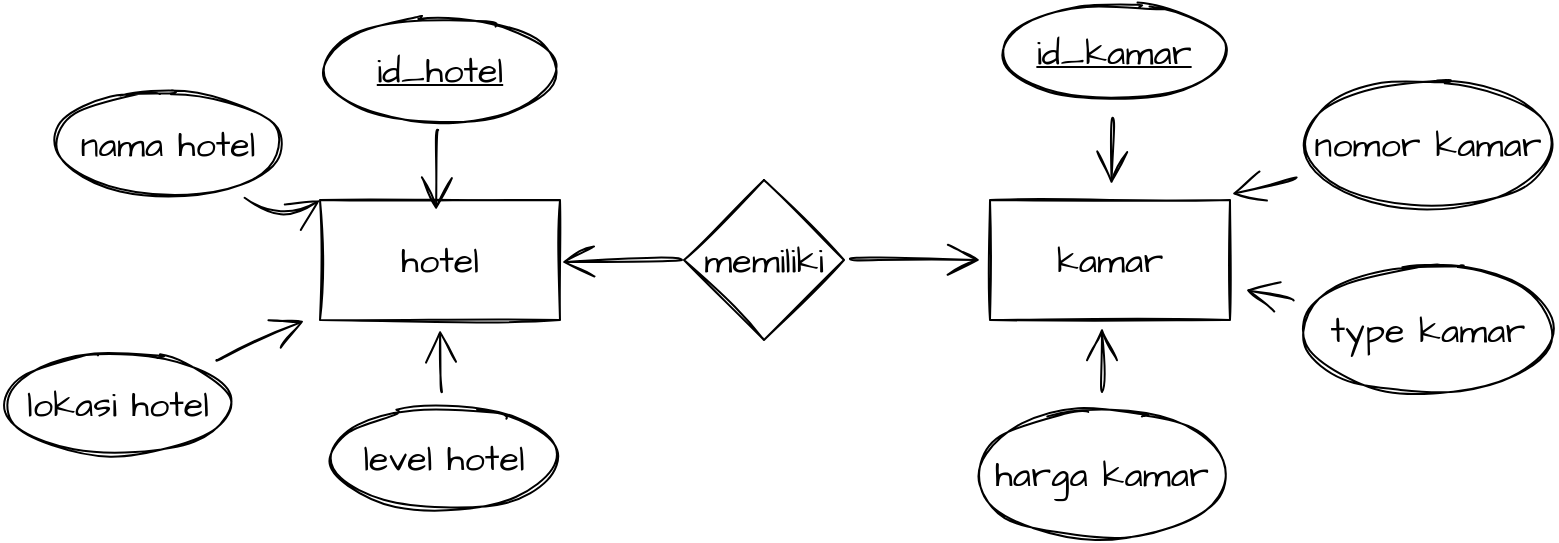<mxfile version="15.3.7" type="github" pages="3"><diagram id="wwS4zXn227hHYmJke3tJ" name="Page-1"><mxGraphModel dx="1419" dy="555" grid="0" gridSize="10" guides="1" tooltips="1" connect="1" arrows="1" fold="1" page="0" pageScale="1" pageWidth="827" pageHeight="1169" math="0" shadow="0"><root><mxCell id="0"/><mxCell id="1" parent="0"/><mxCell id="3mx8HY4E-J7MIPLVsOfa-1" value="hotel" style="whiteSpace=wrap;html=1;sketch=1;hachureGap=4;pointerEvents=0;fontFamily=Architects Daughter;fontSource=https%3A%2F%2Ffonts.googleapis.com%2Fcss%3Ffamily%3DArchitects%2BDaughter;fontSize=18;" parent="1" vertex="1"><mxGeometry x="2" y="117" width="120" height="60" as="geometry"/></mxCell><mxCell id="3mx8HY4E-J7MIPLVsOfa-2" value="memiliki" style="rhombus;whiteSpace=wrap;html=1;sketch=1;hachureGap=4;pointerEvents=0;fontFamily=Architects Daughter;fontSource=https%3A%2F%2Ffonts.googleapis.com%2Fcss%3Ffamily%3DArchitects%2BDaughter;fontSize=18;" parent="1" vertex="1"><mxGeometry x="184" y="107" width="80" height="80" as="geometry"/></mxCell><mxCell id="3mx8HY4E-J7MIPLVsOfa-3" value="kamar" style="whiteSpace=wrap;html=1;sketch=1;hachureGap=4;pointerEvents=0;fontFamily=Architects Daughter;fontSource=https%3A%2F%2Ffonts.googleapis.com%2Fcss%3Ffamily%3DArchitects%2BDaughter;fontSize=18;" parent="1" vertex="1"><mxGeometry x="337" y="117" width="120" height="60" as="geometry"/></mxCell><mxCell id="3mx8HY4E-J7MIPLVsOfa-18" value="" style="edgeStyle=none;curved=1;rounded=0;sketch=1;hachureGap=4;orthogonalLoop=1;jettySize=auto;html=1;fontFamily=Architects Daughter;fontSource=https%3A%2F%2Ffonts.googleapis.com%2Fcss%3Ffamily%3DArchitects%2BDaughter;fontSize=18;endArrow=open;startSize=14;endSize=14;sourcePerimeterSpacing=8;targetPerimeterSpacing=8;" parent="1" edge="1"><mxGeometry relative="1" as="geometry"><mxPoint x="61.096" y="81.997" as="sourcePoint"/><mxPoint x="60" y="122" as="targetPoint"/></mxGeometry></mxCell><mxCell id="3mx8HY4E-J7MIPLVsOfa-4" value="&lt;u&gt;id_hotel&lt;/u&gt;" style="ellipse;whiteSpace=wrap;html=1;sketch=1;hachureGap=4;pointerEvents=0;fontFamily=Architects Daughter;fontSource=https%3A%2F%2Ffonts.googleapis.com%2Fcss%3Ffamily%3DArchitects%2BDaughter;fontSize=18;" parent="1" vertex="1"><mxGeometry x="4" y="27" width="116" height="50" as="geometry"/></mxCell><mxCell id="3mx8HY4E-J7MIPLVsOfa-6" value="" style="edgeStyle=none;orthogonalLoop=1;jettySize=auto;html=1;fontFamily=Architects Daughter;fontSource=https%3A%2F%2Ffonts.googleapis.com%2Fcss%3Ffamily%3DArchitects%2BDaughter;fontSize=18;endArrow=open;startSize=14;endSize=14;sourcePerimeterSpacing=8;targetPerimeterSpacing=8;rounded=0;sketch=1;hachureGap=4;curved=1;" parent="1" edge="1"><mxGeometry width="120" relative="1" as="geometry"><mxPoint x="267" y="146.5" as="sourcePoint"/><mxPoint x="332" y="147" as="targetPoint"/><Array as="points"/></mxGeometry></mxCell><mxCell id="3mx8HY4E-J7MIPLVsOfa-7" value="" style="edgeStyle=none;orthogonalLoop=1;jettySize=auto;html=1;fontFamily=Architects Daughter;fontSource=https%3A%2F%2Ffonts.googleapis.com%2Fcss%3Ffamily%3DArchitects%2BDaughter;fontSize=18;endArrow=open;startSize=14;endSize=14;sourcePerimeterSpacing=8;targetPerimeterSpacing=8;rounded=0;sketch=1;hachureGap=4;curved=1;" parent="1" edge="1"><mxGeometry width="120" relative="1" as="geometry"><mxPoint x="183" y="147" as="sourcePoint"/><mxPoint x="123" y="148" as="targetPoint"/><Array as="points"/></mxGeometry></mxCell><mxCell id="3mx8HY4E-J7MIPLVsOfa-15" value="" style="edgeStyle=none;curved=1;rounded=0;sketch=1;hachureGap=4;orthogonalLoop=1;jettySize=auto;html=1;fontFamily=Architects Daughter;fontSource=https%3A%2F%2Ffonts.googleapis.com%2Fcss%3Ffamily%3DArchitects%2BDaughter;fontSize=18;endArrow=open;startSize=14;endSize=14;sourcePerimeterSpacing=8;targetPerimeterSpacing=8;entryX=0;entryY=0;entryDx=0;entryDy=0;" parent="1" source="3mx8HY4E-J7MIPLVsOfa-10" target="3mx8HY4E-J7MIPLVsOfa-1" edge="1"><mxGeometry relative="1" as="geometry"><mxPoint x="62" y="178" as="targetPoint"/><Array as="points"><mxPoint x="-17" y="129"/></Array></mxGeometry></mxCell><mxCell id="3mx8HY4E-J7MIPLVsOfa-10" value="nama hotel" style="ellipse;whiteSpace=wrap;html=1;sketch=1;hachureGap=4;pointerEvents=0;fontFamily=Architects Daughter;fontSource=https%3A%2F%2Ffonts.googleapis.com%2Fcss%3Ffamily%3DArchitects%2BDaughter;fontSize=18;" parent="1" vertex="1"><mxGeometry x="-132" y="64" width="116" height="50" as="geometry"/></mxCell><mxCell id="3mx8HY4E-J7MIPLVsOfa-25" value="" style="edgeStyle=none;curved=1;rounded=0;sketch=1;hachureGap=4;orthogonalLoop=1;jettySize=auto;html=1;fontFamily=Architects Daughter;fontSource=https%3A%2F%2Ffonts.googleapis.com%2Fcss%3Ffamily%3DArchitects%2BDaughter;fontSize=18;endArrow=open;startSize=14;endSize=14;sourcePerimeterSpacing=8;targetPerimeterSpacing=8;" parent="1" source="3mx8HY4E-J7MIPLVsOfa-11" target="3mx8HY4E-J7MIPLVsOfa-3" edge="1"><mxGeometry relative="1" as="geometry"/></mxCell><mxCell id="3mx8HY4E-J7MIPLVsOfa-11" value="&lt;u&gt;id_kamar&lt;/u&gt;" style="ellipse;whiteSpace=wrap;html=1;sketch=1;hachureGap=4;pointerEvents=0;fontFamily=Architects Daughter;fontSource=https%3A%2F%2Ffonts.googleapis.com%2Fcss%3Ffamily%3DArchitects%2BDaughter;fontSize=18;" parent="1" vertex="1"><mxGeometry x="341" y="18" width="116" height="50" as="geometry"/></mxCell><mxCell id="3mx8HY4E-J7MIPLVsOfa-24" value="" style="edgeStyle=none;curved=1;rounded=0;sketch=1;hachureGap=4;orthogonalLoop=1;jettySize=auto;html=1;fontFamily=Architects Daughter;fontSource=https%3A%2F%2Ffonts.googleapis.com%2Fcss%3Ffamily%3DArchitects%2BDaughter;fontSize=18;endArrow=open;startSize=14;endSize=14;sourcePerimeterSpacing=8;targetPerimeterSpacing=8;" parent="1" source="3mx8HY4E-J7MIPLVsOfa-12" edge="1"><mxGeometry relative="1" as="geometry"><mxPoint x="458" y="114" as="targetPoint"/></mxGeometry></mxCell><mxCell id="3mx8HY4E-J7MIPLVsOfa-12" value="nomor kamar" style="ellipse;whiteSpace=wrap;html=1;sketch=1;hachureGap=4;pointerEvents=0;fontFamily=Architects Daughter;fontSource=https%3A%2F%2Ffonts.googleapis.com%2Fcss%3Ffamily%3DArchitects%2BDaughter;fontSize=18;" parent="1" vertex="1"><mxGeometry x="492" y="56" width="128" height="66" as="geometry"/></mxCell><mxCell id="3mx8HY4E-J7MIPLVsOfa-26" value="" style="edgeStyle=none;curved=1;rounded=0;sketch=1;hachureGap=4;orthogonalLoop=1;jettySize=auto;html=1;fontFamily=Architects Daughter;fontSource=https%3A%2F%2Ffonts.googleapis.com%2Fcss%3Ffamily%3DArchitects%2BDaughter;fontSize=18;endArrow=open;startSize=14;endSize=14;sourcePerimeterSpacing=8;targetPerimeterSpacing=8;" parent="1" source="3mx8HY4E-J7MIPLVsOfa-13" target="3mx8HY4E-J7MIPLVsOfa-3" edge="1"><mxGeometry relative="1" as="geometry"/></mxCell><mxCell id="3mx8HY4E-J7MIPLVsOfa-13" value="type kamar" style="ellipse;whiteSpace=wrap;html=1;sketch=1;hachureGap=4;pointerEvents=0;fontFamily=Architects Daughter;fontSource=https%3A%2F%2Ffonts.googleapis.com%2Fcss%3Ffamily%3DArchitects%2BDaughter;fontSize=18;" parent="1" vertex="1"><mxGeometry x="492" y="149" width="128" height="66" as="geometry"/></mxCell><mxCell id="3mx8HY4E-J7MIPLVsOfa-31" value="" style="edgeStyle=none;curved=1;rounded=0;sketch=1;hachureGap=4;orthogonalLoop=1;jettySize=auto;html=1;fontFamily=Architects Daughter;fontSource=https%3A%2F%2Ffonts.googleapis.com%2Fcss%3Ffamily%3DArchitects%2BDaughter;fontSize=18;endArrow=open;startSize=14;endSize=14;sourcePerimeterSpacing=8;targetPerimeterSpacing=8;" parent="1" source="3mx8HY4E-J7MIPLVsOfa-14" edge="1"><mxGeometry relative="1" as="geometry"><mxPoint x="393" y="181" as="targetPoint"/></mxGeometry></mxCell><mxCell id="3mx8HY4E-J7MIPLVsOfa-14" value="harga kamar" style="ellipse;whiteSpace=wrap;html=1;sketch=1;hachureGap=4;pointerEvents=0;fontFamily=Architects Daughter;fontSource=https%3A%2F%2Ffonts.googleapis.com%2Fcss%3Ffamily%3DArchitects%2BDaughter;fontSize=18;" parent="1" vertex="1"><mxGeometry x="329" y="221" width="128" height="66" as="geometry"/></mxCell><mxCell id="3mx8HY4E-J7MIPLVsOfa-23" value="" style="edgeStyle=none;curved=1;rounded=0;sketch=1;hachureGap=4;orthogonalLoop=1;jettySize=auto;html=1;fontFamily=Architects Daughter;fontSource=https%3A%2F%2Ffonts.googleapis.com%2Fcss%3Ffamily%3DArchitects%2BDaughter;fontSize=18;endArrow=open;startSize=14;endSize=14;sourcePerimeterSpacing=8;targetPerimeterSpacing=8;" parent="1" source="3mx8HY4E-J7MIPLVsOfa-20" target="3mx8HY4E-J7MIPLVsOfa-1" edge="1"><mxGeometry relative="1" as="geometry"/></mxCell><mxCell id="3mx8HY4E-J7MIPLVsOfa-20" value="lokasi hotel" style="ellipse;whiteSpace=wrap;html=1;sketch=1;hachureGap=4;pointerEvents=0;fontFamily=Architects Daughter;fontSource=https%3A%2F%2Ffonts.googleapis.com%2Fcss%3Ffamily%3DArchitects%2BDaughter;fontSize=18;" parent="1" vertex="1"><mxGeometry x="-157" y="194" width="116" height="50" as="geometry"/></mxCell><mxCell id="3mx8HY4E-J7MIPLVsOfa-22" value="" style="edgeStyle=none;curved=1;rounded=0;sketch=1;hachureGap=4;orthogonalLoop=1;jettySize=auto;html=1;fontFamily=Architects Daughter;fontSource=https%3A%2F%2Ffonts.googleapis.com%2Fcss%3Ffamily%3DArchitects%2BDaughter;fontSize=18;endArrow=open;startSize=14;endSize=14;sourcePerimeterSpacing=8;targetPerimeterSpacing=8;" parent="1" source="3mx8HY4E-J7MIPLVsOfa-21" edge="1"><mxGeometry relative="1" as="geometry"><mxPoint x="62" y="182" as="targetPoint"/></mxGeometry></mxCell><mxCell id="3mx8HY4E-J7MIPLVsOfa-21" value="level hotel" style="ellipse;whiteSpace=wrap;html=1;sketch=1;hachureGap=4;pointerEvents=0;fontFamily=Architects Daughter;fontSource=https%3A%2F%2Ffonts.googleapis.com%2Fcss%3Ffamily%3DArchitects%2BDaughter;fontSize=18;" parent="1" vertex="1"><mxGeometry x="6" y="221" width="116" height="50" as="geometry"/></mxCell></root></mxGraphModel></diagram><diagram id="dQHkbvwBZist1G490P3x" name="Page-2"><mxGraphModel dx="1884" dy="1094" grid="0" gridSize="10" guides="1" tooltips="1" connect="1" arrows="1" fold="1" page="0" pageScale="1" pageWidth="827" pageHeight="1169" math="0" shadow="0"><root><mxCell id="E-Bd3a2lnHrrqcgmGGm0-0"/><mxCell id="E-Bd3a2lnHrrqcgmGGm0-1" parent="E-Bd3a2lnHrrqcgmGGm0-0"/><mxCell id="4zMvCz_nXsd2l7ISL_Ro-3" value="" style="edgeStyle=none;curved=1;rounded=0;sketch=1;hachureGap=4;orthogonalLoop=1;jettySize=auto;html=1;fontFamily=Architects Daughter;fontSource=https%3A%2F%2Ffonts.googleapis.com%2Fcss%3Ffamily%3DArchitects%2BDaughter;fontSize=18;endArrow=open;startSize=14;endSize=14;sourcePerimeterSpacing=8;targetPerimeterSpacing=8;" edge="1" parent="E-Bd3a2lnHrrqcgmGGm0-1" source="4zMvCz_nXsd2l7ISL_Ro-0" target="4zMvCz_nXsd2l7ISL_Ro-2"><mxGeometry relative="1" as="geometry"/></mxCell><mxCell id="4zMvCz_nXsd2l7ISL_Ro-5" value="" style="edgeStyle=none;curved=1;rounded=0;sketch=1;hachureGap=4;orthogonalLoop=1;jettySize=auto;html=1;fontFamily=Architects Daughter;fontSource=https%3A%2F%2Ffonts.googleapis.com%2Fcss%3Ffamily%3DArchitects%2BDaughter;fontSize=18;endArrow=open;startSize=14;endSize=14;sourcePerimeterSpacing=8;targetPerimeterSpacing=8;" edge="1" parent="E-Bd3a2lnHrrqcgmGGm0-1" source="4zMvCz_nXsd2l7ISL_Ro-0" target="4zMvCz_nXsd2l7ISL_Ro-4"><mxGeometry relative="1" as="geometry"/></mxCell><mxCell id="4zMvCz_nXsd2l7ISL_Ro-7" value="" style="edgeStyle=none;curved=1;rounded=0;sketch=1;hachureGap=4;orthogonalLoop=1;jettySize=auto;html=1;fontFamily=Architects Daughter;fontSource=https%3A%2F%2Ffonts.googleapis.com%2Fcss%3Ffamily%3DArchitects%2BDaughter;fontSize=18;endArrow=open;startSize=14;endSize=14;sourcePerimeterSpacing=8;targetPerimeterSpacing=8;" edge="1" parent="E-Bd3a2lnHrrqcgmGGm0-1" source="4zMvCz_nXsd2l7ISL_Ro-0" target="4zMvCz_nXsd2l7ISL_Ro-6"><mxGeometry relative="1" as="geometry"/></mxCell><mxCell id="4zMvCz_nXsd2l7ISL_Ro-0" value="wali kelas" style="rounded=0;whiteSpace=wrap;html=1;sketch=1;hachureGap=4;pointerEvents=0;fontFamily=Architects Daughter;fontSource=https%3A%2F%2Ffonts.googleapis.com%2Fcss%3Ffamily%3DArchitects%2BDaughter;fontSize=18;" vertex="1" parent="E-Bd3a2lnHrrqcgmGGm0-1"><mxGeometry x="21" y="215" width="160" height="80" as="geometry"/></mxCell><mxCell id="4zMvCz_nXsd2l7ISL_Ro-2" value="&lt;u&gt;id. wali kelas&lt;/u&gt;" style="ellipse;whiteSpace=wrap;html=1;sketch=1;hachureGap=4;pointerEvents=0;fontFamily=Architects Daughter;fontSource=https%3A%2F%2Ffonts.googleapis.com%2Fcss%3Ffamily%3DArchitects%2BDaughter;fontSize=18;" vertex="1" parent="E-Bd3a2lnHrrqcgmGGm0-1"><mxGeometry x="41" y="-5" width="120" height="60" as="geometry"/></mxCell><mxCell id="4zMvCz_nXsd2l7ISL_Ro-4" value="nama guru" style="ellipse;whiteSpace=wrap;html=1;sketch=1;hachureGap=4;pointerEvents=0;fontFamily=Architects Daughter;fontSource=https%3A%2F%2Ffonts.googleapis.com%2Fcss%3Ffamily%3DArchitects%2BDaughter;fontSize=18;" vertex="1" parent="E-Bd3a2lnHrrqcgmGGm0-1"><mxGeometry x="-219" y="225" width="120" height="60" as="geometry"/></mxCell><mxCell id="4zMvCz_nXsd2l7ISL_Ro-9" value="" style="edgeStyle=none;curved=1;rounded=0;sketch=1;hachureGap=4;orthogonalLoop=1;jettySize=auto;html=1;fontFamily=Architects Daughter;fontSource=https%3A%2F%2Ffonts.googleapis.com%2Fcss%3Ffamily%3DArchitects%2BDaughter;fontSize=18;endArrow=open;startSize=14;endSize=14;sourcePerimeterSpacing=8;targetPerimeterSpacing=8;entryX=0;entryY=1;entryDx=0;entryDy=0;exitX=0.967;exitY=0.226;exitDx=0;exitDy=0;exitPerimeter=0;" edge="1" parent="E-Bd3a2lnHrrqcgmGGm0-1" source="4zMvCz_nXsd2l7ISL_Ro-8" target="4zMvCz_nXsd2l7ISL_Ro-0"><mxGeometry relative="1" as="geometry"/></mxCell><mxCell id="4zMvCz_nXsd2l7ISL_Ro-6" value="NIP guru" style="ellipse;whiteSpace=wrap;html=1;sketch=1;hachureGap=4;pointerEvents=0;fontFamily=Architects Daughter;fontSource=https%3A%2F%2Ffonts.googleapis.com%2Fcss%3Ffamily%3DArchitects%2BDaughter;fontSize=18;" vertex="1" parent="E-Bd3a2lnHrrqcgmGGm0-1"><mxGeometry x="41" y="415" width="120" height="60" as="geometry"/></mxCell><mxCell id="4zMvCz_nXsd2l7ISL_Ro-8" value="kode kelas" style="ellipse;whiteSpace=wrap;html=1;sketch=1;hachureGap=4;pointerEvents=0;fontFamily=Architects Daughter;fontSource=https%3A%2F%2Ffonts.googleapis.com%2Fcss%3Ffamily%3DArchitects%2BDaughter;fontSize=18;" vertex="1" parent="E-Bd3a2lnHrrqcgmGGm0-1"><mxGeometry x="-149" y="401" width="120" height="60" as="geometry"/></mxCell><mxCell id="4zMvCz_nXsd2l7ISL_Ro-13" value="" style="edgeStyle=none;curved=1;rounded=0;sketch=1;hachureGap=4;orthogonalLoop=1;jettySize=auto;html=1;fontFamily=Architects Daughter;fontSource=https%3A%2F%2Ffonts.googleapis.com%2Fcss%3Ffamily%3DArchitects%2BDaughter;fontSize=18;endArrow=open;startSize=14;endSize=14;sourcePerimeterSpacing=8;targetPerimeterSpacing=8;" edge="1" parent="E-Bd3a2lnHrrqcgmGGm0-1" source="4zMvCz_nXsd2l7ISL_Ro-10" target="4zMvCz_nXsd2l7ISL_Ro-12"><mxGeometry relative="1" as="geometry"/></mxCell><mxCell id="4zMvCz_nXsd2l7ISL_Ro-22" value="" style="edgeStyle=none;curved=1;rounded=0;sketch=1;hachureGap=4;orthogonalLoop=1;jettySize=auto;html=1;fontFamily=Architects Daughter;fontSource=https%3A%2F%2Ffonts.googleapis.com%2Fcss%3Ffamily%3DArchitects%2BDaughter;fontSize=18;endArrow=open;startSize=14;endSize=14;sourcePerimeterSpacing=8;targetPerimeterSpacing=8;" edge="1" parent="E-Bd3a2lnHrrqcgmGGm0-1" source="4zMvCz_nXsd2l7ISL_Ro-10" target="4zMvCz_nXsd2l7ISL_Ro-0"><mxGeometry relative="1" as="geometry"/></mxCell><mxCell id="4zMvCz_nXsd2l7ISL_Ro-10" value="membimbing" style="rhombus;whiteSpace=wrap;html=1;sketch=1;hachureGap=4;pointerEvents=0;fontFamily=Architects Daughter;fontSource=https%3A%2F%2Ffonts.googleapis.com%2Fcss%3Ffamily%3DArchitects%2BDaughter;fontSize=18;" vertex="1" parent="E-Bd3a2lnHrrqcgmGGm0-1"><mxGeometry x="258" y="204" width="127" height="99" as="geometry"/></mxCell><mxCell id="4zMvCz_nXsd2l7ISL_Ro-15" value="" style="edgeStyle=none;curved=1;rounded=0;sketch=1;hachureGap=4;orthogonalLoop=1;jettySize=auto;html=1;fontFamily=Architects Daughter;fontSource=https%3A%2F%2Ffonts.googleapis.com%2Fcss%3Ffamily%3DArchitects%2BDaughter;fontSize=18;endArrow=open;startSize=14;endSize=14;sourcePerimeterSpacing=8;targetPerimeterSpacing=8;" edge="1" parent="E-Bd3a2lnHrrqcgmGGm0-1" source="4zMvCz_nXsd2l7ISL_Ro-12" target="4zMvCz_nXsd2l7ISL_Ro-14"><mxGeometry relative="1" as="geometry"/></mxCell><mxCell id="4zMvCz_nXsd2l7ISL_Ro-17" value="" style="edgeStyle=none;curved=1;rounded=0;sketch=1;hachureGap=4;orthogonalLoop=1;jettySize=auto;html=1;fontFamily=Architects Daughter;fontSource=https%3A%2F%2Ffonts.googleapis.com%2Fcss%3Ffamily%3DArchitects%2BDaughter;fontSize=18;endArrow=open;startSize=14;endSize=14;sourcePerimeterSpacing=8;targetPerimeterSpacing=8;" edge="1" parent="E-Bd3a2lnHrrqcgmGGm0-1" source="4zMvCz_nXsd2l7ISL_Ro-12" target="4zMvCz_nXsd2l7ISL_Ro-16"><mxGeometry relative="1" as="geometry"/></mxCell><mxCell id="4zMvCz_nXsd2l7ISL_Ro-19" value="" style="edgeStyle=none;curved=1;rounded=0;sketch=1;hachureGap=4;orthogonalLoop=1;jettySize=auto;html=1;fontFamily=Architects Daughter;fontSource=https%3A%2F%2Ffonts.googleapis.com%2Fcss%3Ffamily%3DArchitects%2BDaughter;fontSize=18;endArrow=open;startSize=14;endSize=14;sourcePerimeterSpacing=8;targetPerimeterSpacing=8;" edge="1" parent="E-Bd3a2lnHrrqcgmGGm0-1" source="4zMvCz_nXsd2l7ISL_Ro-12" target="4zMvCz_nXsd2l7ISL_Ro-18"><mxGeometry relative="1" as="geometry"/></mxCell><mxCell id="4zMvCz_nXsd2l7ISL_Ro-12" value="siswa" style="whiteSpace=wrap;html=1;sketch=1;hachureGap=4;pointerEvents=0;fontFamily=Architects Daughter;fontSource=https%3A%2F%2Ffonts.googleapis.com%2Fcss%3Ffamily%3DArchitects%2BDaughter;fontSize=18;" vertex="1" parent="E-Bd3a2lnHrrqcgmGGm0-1"><mxGeometry x="489" y="222" width="120" height="60" as="geometry"/></mxCell><mxCell id="4zMvCz_nXsd2l7ISL_Ro-14" value="&lt;u&gt;id.siswa&lt;/u&gt;" style="ellipse;whiteSpace=wrap;html=1;sketch=1;hachureGap=4;pointerEvents=0;fontFamily=Architects Daughter;fontSource=https%3A%2F%2Ffonts.googleapis.com%2Fcss%3Ffamily%3DArchitects%2BDaughter;fontSize=18;" vertex="1" parent="E-Bd3a2lnHrrqcgmGGm0-1"><mxGeometry x="489" y="42" width="120" height="60" as="geometry"/></mxCell><mxCell id="4zMvCz_nXsd2l7ISL_Ro-16" value="nama siswa" style="ellipse;whiteSpace=wrap;html=1;sketch=1;hachureGap=4;pointerEvents=0;fontFamily=Architects Daughter;fontSource=https%3A%2F%2Ffonts.googleapis.com%2Fcss%3Ffamily%3DArchitects%2BDaughter;fontSize=18;" vertex="1" parent="E-Bd3a2lnHrrqcgmGGm0-1"><mxGeometry x="729" y="222" width="120" height="60" as="geometry"/></mxCell><mxCell id="4zMvCz_nXsd2l7ISL_Ro-21" value="" style="edgeStyle=none;curved=1;rounded=0;sketch=1;hachureGap=4;orthogonalLoop=1;jettySize=auto;html=1;fontFamily=Architects Daughter;fontSource=https%3A%2F%2Ffonts.googleapis.com%2Fcss%3Ffamily%3DArchitects%2BDaughter;fontSize=18;endArrow=open;startSize=14;endSize=14;sourcePerimeterSpacing=8;targetPerimeterSpacing=8;entryX=0.983;entryY=1;entryDx=0;entryDy=0;entryPerimeter=0;exitX=0;exitY=0;exitDx=0;exitDy=0;" edge="1" parent="E-Bd3a2lnHrrqcgmGGm0-1" source="4zMvCz_nXsd2l7ISL_Ro-20" target="4zMvCz_nXsd2l7ISL_Ro-12"><mxGeometry relative="1" as="geometry"/></mxCell><mxCell id="4zMvCz_nXsd2l7ISL_Ro-18" value="jurusan" style="ellipse;whiteSpace=wrap;html=1;sketch=1;hachureGap=4;pointerEvents=0;fontFamily=Architects Daughter;fontSource=https%3A%2F%2Ffonts.googleapis.com%2Fcss%3Ffamily%3DArchitects%2BDaughter;fontSize=18;" vertex="1" parent="E-Bd3a2lnHrrqcgmGGm0-1"><mxGeometry x="489" y="402" width="120" height="60" as="geometry"/></mxCell><mxCell id="4zMvCz_nXsd2l7ISL_Ro-20" value="No. Indu Siswa" style="ellipse;whiteSpace=wrap;html=1;sketch=1;hachureGap=4;pointerEvents=0;fontFamily=Architects Daughter;fontSource=https%3A%2F%2Ffonts.googleapis.com%2Fcss%3Ffamily%3DArchitects%2BDaughter;fontSize=18;" vertex="1" parent="E-Bd3a2lnHrrqcgmGGm0-1"><mxGeometry x="689" y="372" width="120" height="60" as="geometry"/></mxCell></root></mxGraphModel></diagram><diagram id="Te-Lm1egUHgZc9SNgCQn" name="Page-3"><mxGraphModel dx="2284" dy="694" grid="0" gridSize="10" guides="1" tooltips="1" connect="1" arrows="1" fold="1" page="0" pageScale="1" pageWidth="827" pageHeight="1169" math="0" shadow="0"><root><mxCell id="UPLWk3hzCF6v0-EEeRo_-0"/><mxCell id="UPLWk3hzCF6v0-EEeRo_-1" parent="UPLWk3hzCF6v0-EEeRo_-0"/><mxCell id="UPLWk3hzCF6v0-EEeRo_-4" value="" style="edgeStyle=none;curved=1;rounded=0;sketch=1;hachureGap=4;orthogonalLoop=1;jettySize=auto;html=1;fontFamily=Architects Daughter;fontSource=https%3A%2F%2Ffonts.googleapis.com%2Fcss%3Ffamily%3DArchitects%2BDaughter;fontSize=18;endArrow=open;startSize=14;endSize=14;sourcePerimeterSpacing=8;targetPerimeterSpacing=8;" edge="1" parent="UPLWk3hzCF6v0-EEeRo_-1" source="UPLWk3hzCF6v0-EEeRo_-2"><mxGeometry relative="1" as="geometry"><mxPoint x="-181" y="115" as="targetPoint"/></mxGeometry></mxCell><mxCell id="UPLWk3hzCF6v0-EEeRo_-7" value="" style="edgeStyle=none;curved=1;rounded=0;sketch=1;hachureGap=4;orthogonalLoop=1;jettySize=auto;html=1;fontFamily=Architects Daughter;fontSource=https%3A%2F%2Ffonts.googleapis.com%2Fcss%3Ffamily%3DArchitects%2BDaughter;fontSize=18;endArrow=open;startSize=14;endSize=14;sourcePerimeterSpacing=8;targetPerimeterSpacing=8;" edge="1" parent="UPLWk3hzCF6v0-EEeRo_-1" source="UPLWk3hzCF6v0-EEeRo_-2" target="UPLWk3hzCF6v0-EEeRo_-6"><mxGeometry relative="1" as="geometry"/></mxCell><mxCell id="UPLWk3hzCF6v0-EEeRo_-9" value="" style="edgeStyle=none;curved=1;rounded=0;sketch=1;hachureGap=4;orthogonalLoop=1;jettySize=auto;html=1;fontFamily=Architects Daughter;fontSource=https%3A%2F%2Ffonts.googleapis.com%2Fcss%3Ffamily%3DArchitects%2BDaughter;fontSize=18;endArrow=open;startSize=14;endSize=14;sourcePerimeterSpacing=8;targetPerimeterSpacing=8;" edge="1" parent="UPLWk3hzCF6v0-EEeRo_-1" source="UPLWk3hzCF6v0-EEeRo_-2" target="UPLWk3hzCF6v0-EEeRo_-8"><mxGeometry relative="1" as="geometry"/></mxCell><mxCell id="UPLWk3hzCF6v0-EEeRo_-11" value="" style="edgeStyle=none;curved=1;rounded=0;sketch=1;hachureGap=4;orthogonalLoop=1;jettySize=auto;html=1;fontFamily=Architects Daughter;fontSource=https%3A%2F%2Ffonts.googleapis.com%2Fcss%3Ffamily%3DArchitects%2BDaughter;fontSize=18;endArrow=open;startSize=14;endSize=14;sourcePerimeterSpacing=8;targetPerimeterSpacing=8;" edge="1" parent="UPLWk3hzCF6v0-EEeRo_-1" source="UPLWk3hzCF6v0-EEeRo_-2" target="UPLWk3hzCF6v0-EEeRo_-10"><mxGeometry relative="1" as="geometry"/></mxCell><mxCell id="UPLWk3hzCF6v0-EEeRo_-13" value="" style="edgeStyle=none;curved=1;rounded=0;sketch=1;hachureGap=4;orthogonalLoop=1;jettySize=auto;html=1;fontFamily=Architects Daughter;fontSource=https%3A%2F%2Ffonts.googleapis.com%2Fcss%3Ffamily%3DArchitects%2BDaughter;fontSize=18;endArrow=open;startSize=14;endSize=14;sourcePerimeterSpacing=8;targetPerimeterSpacing=8;" edge="1" parent="UPLWk3hzCF6v0-EEeRo_-1" source="UPLWk3hzCF6v0-EEeRo_-2" target="UPLWk3hzCF6v0-EEeRo_-12"><mxGeometry relative="1" as="geometry"/></mxCell><mxCell id="UPLWk3hzCF6v0-EEeRo_-2" value="gudang" style="rounded=0;whiteSpace=wrap;html=1;sketch=1;hachureGap=4;pointerEvents=0;fontFamily=Architects Daughter;fontSource=https%3A%2F%2Ffonts.googleapis.com%2Fcss%3Ffamily%3DArchitects%2BDaughter;fontSize=18;" vertex="1" parent="UPLWk3hzCF6v0-EEeRo_-1"><mxGeometry x="-261" y="227" width="160" height="80" as="geometry"/></mxCell><mxCell id="UPLWk3hzCF6v0-EEeRo_-5" value="Id.Gudang" style="ellipse;whiteSpace=wrap;html=1;sketch=1;hachureGap=4;pointerEvents=0;fontFamily=Architects Daughter;fontSource=https%3A%2F%2Ffonts.googleapis.com%2Fcss%3Ffamily%3DArchitects%2BDaughter;fontSize=18;fontStyle=4" vertex="1" parent="UPLWk3hzCF6v0-EEeRo_-1"><mxGeometry x="-247" y="53" width="138" height="62" as="geometry"/></mxCell><mxCell id="UPLWk3hzCF6v0-EEeRo_-6" value="kode gudang" style="ellipse;whiteSpace=wrap;html=1;sketch=1;hachureGap=4;pointerEvents=0;fontFamily=Architects Daughter;fontSource=https%3A%2F%2Ffonts.googleapis.com%2Fcss%3Ffamily%3DArchitects%2BDaughter;fontSize=18;" vertex="1" parent="UPLWk3hzCF6v0-EEeRo_-1"><mxGeometry x="-581" y="237" width="120" height="60" as="geometry"/></mxCell><mxCell id="UPLWk3hzCF6v0-EEeRo_-8" value="nama gudang" style="ellipse;whiteSpace=wrap;html=1;sketch=1;hachureGap=4;pointerEvents=0;fontFamily=Architects Daughter;fontSource=https%3A%2F%2Ffonts.googleapis.com%2Fcss%3Ffamily%3DArchitects%2BDaughter;fontSize=18;" vertex="1" parent="UPLWk3hzCF6v0-EEeRo_-1"><mxGeometry x="-511" y="414" width="120" height="60" as="geometry"/></mxCell><mxCell id="UPLWk3hzCF6v0-EEeRo_-10" value="alamat gudang" style="ellipse;whiteSpace=wrap;html=1;sketch=1;hachureGap=4;pointerEvents=0;fontFamily=Architects Daughter;fontSource=https%3A%2F%2Ffonts.googleapis.com%2Fcss%3Ffamily%3DArchitects%2BDaughter;fontSize=18;" vertex="1" parent="UPLWk3hzCF6v0-EEeRo_-1"><mxGeometry x="-241" y="427" width="120" height="60" as="geometry"/></mxCell><mxCell id="UPLWk3hzCF6v0-EEeRo_-15" value="" style="edgeStyle=none;curved=1;rounded=0;sketch=1;hachureGap=4;orthogonalLoop=1;jettySize=auto;html=1;fontFamily=Architects Daughter;fontSource=https%3A%2F%2Ffonts.googleapis.com%2Fcss%3Ffamily%3DArchitects%2BDaughter;fontSize=18;endArrow=open;startSize=14;endSize=14;sourcePerimeterSpacing=8;targetPerimeterSpacing=8;" edge="1" parent="UPLWk3hzCF6v0-EEeRo_-1" source="UPLWk3hzCF6v0-EEeRo_-12" target="UPLWk3hzCF6v0-EEeRo_-14"><mxGeometry relative="1" as="geometry"/></mxCell><mxCell id="UPLWk3hzCF6v0-EEeRo_-12" value="simpan" style="rhombus;whiteSpace=wrap;html=1;sketch=1;hachureGap=4;pointerEvents=0;fontFamily=Architects Daughter;fontSource=https%3A%2F%2Ffonts.googleapis.com%2Fcss%3Ffamily%3DArchitects%2BDaughter;fontSize=18;" vertex="1" parent="UPLWk3hzCF6v0-EEeRo_-1"><mxGeometry x="19" y="227" width="80" height="80" as="geometry"/></mxCell><mxCell id="UPLWk3hzCF6v0-EEeRo_-17" value="" style="edgeStyle=none;curved=1;rounded=0;sketch=1;hachureGap=4;orthogonalLoop=1;jettySize=auto;html=1;fontFamily=Architects Daughter;fontSource=https%3A%2F%2Ffonts.googleapis.com%2Fcss%3Ffamily%3DArchitects%2BDaughter;fontSize=18;endArrow=open;startSize=14;endSize=14;sourcePerimeterSpacing=8;targetPerimeterSpacing=8;" edge="1" parent="UPLWk3hzCF6v0-EEeRo_-1" source="UPLWk3hzCF6v0-EEeRo_-14" target="UPLWk3hzCF6v0-EEeRo_-16"><mxGeometry relative="1" as="geometry"/></mxCell><mxCell id="UPLWk3hzCF6v0-EEeRo_-19" value="" style="edgeStyle=none;curved=1;rounded=0;sketch=1;hachureGap=4;orthogonalLoop=1;jettySize=auto;html=1;fontFamily=Architects Daughter;fontSource=https%3A%2F%2Ffonts.googleapis.com%2Fcss%3Ffamily%3DArchitects%2BDaughter;fontSize=18;endArrow=open;startSize=14;endSize=14;sourcePerimeterSpacing=8;targetPerimeterSpacing=8;" edge="1" parent="UPLWk3hzCF6v0-EEeRo_-1" source="UPLWk3hzCF6v0-EEeRo_-14" target="UPLWk3hzCF6v0-EEeRo_-18"><mxGeometry relative="1" as="geometry"/></mxCell><mxCell id="UPLWk3hzCF6v0-EEeRo_-21" value="" style="edgeStyle=none;curved=1;rounded=0;sketch=1;hachureGap=4;orthogonalLoop=1;jettySize=auto;html=1;fontFamily=Architects Daughter;fontSource=https%3A%2F%2Ffonts.googleapis.com%2Fcss%3Ffamily%3DArchitects%2BDaughter;fontSize=18;endArrow=open;startSize=14;endSize=14;sourcePerimeterSpacing=8;targetPerimeterSpacing=8;" edge="1" parent="UPLWk3hzCF6v0-EEeRo_-1" source="UPLWk3hzCF6v0-EEeRo_-14" target="UPLWk3hzCF6v0-EEeRo_-20"><mxGeometry relative="1" as="geometry"/></mxCell><mxCell id="UPLWk3hzCF6v0-EEeRo_-23" value="" style="edgeStyle=none;curved=1;rounded=0;sketch=1;hachureGap=4;orthogonalLoop=1;jettySize=auto;html=1;fontFamily=Architects Daughter;fontSource=https%3A%2F%2Ffonts.googleapis.com%2Fcss%3Ffamily%3DArchitects%2BDaughter;fontSize=18;endArrow=open;startSize=14;endSize=14;sourcePerimeterSpacing=8;targetPerimeterSpacing=8;" edge="1" parent="UPLWk3hzCF6v0-EEeRo_-1" source="UPLWk3hzCF6v0-EEeRo_-14" target="UPLWk3hzCF6v0-EEeRo_-22"><mxGeometry relative="1" as="geometry"/></mxCell><mxCell id="UPLWk3hzCF6v0-EEeRo_-25" value="" style="edgeStyle=none;curved=1;rounded=0;sketch=1;hachureGap=4;orthogonalLoop=1;jettySize=auto;html=1;fontFamily=Architects Daughter;fontSource=https%3A%2F%2Ffonts.googleapis.com%2Fcss%3Ffamily%3DArchitects%2BDaughter;fontSize=18;endArrow=open;startSize=14;endSize=14;sourcePerimeterSpacing=8;targetPerimeterSpacing=8;" edge="1" parent="UPLWk3hzCF6v0-EEeRo_-1" source="UPLWk3hzCF6v0-EEeRo_-14" target="UPLWk3hzCF6v0-EEeRo_-24"><mxGeometry relative="1" as="geometry"/></mxCell><mxCell id="UPLWk3hzCF6v0-EEeRo_-14" value="barang" style="whiteSpace=wrap;html=1;sketch=1;hachureGap=4;pointerEvents=0;fontFamily=Architects Daughter;fontSource=https%3A%2F%2Ffonts.googleapis.com%2Fcss%3Ffamily%3DArchitects%2BDaughter;fontSize=18;" vertex="1" parent="UPLWk3hzCF6v0-EEeRo_-1"><mxGeometry x="219" y="237" width="120" height="60" as="geometry"/></mxCell><mxCell id="UPLWk3hzCF6v0-EEeRo_-16" value="&lt;u&gt;Id.Barang&lt;/u&gt;" style="ellipse;whiteSpace=wrap;html=1;sketch=1;hachureGap=4;pointerEvents=0;fontFamily=Architects Daughter;fontSource=https%3A%2F%2Ffonts.googleapis.com%2Fcss%3Ffamily%3DArchitects%2BDaughter;fontSize=18;" vertex="1" parent="UPLWk3hzCF6v0-EEeRo_-1"><mxGeometry x="219" y="57" width="120" height="60" as="geometry"/></mxCell><mxCell id="UPLWk3hzCF6v0-EEeRo_-18" value="kode barang" style="ellipse;whiteSpace=wrap;html=1;sketch=1;hachureGap=4;pointerEvents=0;fontFamily=Architects Daughter;fontSource=https%3A%2F%2Ffonts.googleapis.com%2Fcss%3Ffamily%3DArchitects%2BDaughter;fontSize=18;" vertex="1" parent="UPLWk3hzCF6v0-EEeRo_-1"><mxGeometry x="385" y="133" width="120" height="60" as="geometry"/></mxCell><mxCell id="UPLWk3hzCF6v0-EEeRo_-20" value="nama barang" style="ellipse;whiteSpace=wrap;html=1;sketch=1;hachureGap=4;pointerEvents=0;fontFamily=Architects Daughter;fontSource=https%3A%2F%2Ffonts.googleapis.com%2Fcss%3Ffamily%3DArchitects%2BDaughter;fontSize=18;" vertex="1" parent="UPLWk3hzCF6v0-EEeRo_-1"><mxGeometry x="459" y="237" width="120" height="60" as="geometry"/></mxCell><mxCell id="UPLWk3hzCF6v0-EEeRo_-22" value="type barang" style="ellipse;whiteSpace=wrap;html=1;sketch=1;hachureGap=4;pointerEvents=0;fontFamily=Architects Daughter;fontSource=https%3A%2F%2Ffonts.googleapis.com%2Fcss%3Ffamily%3DArchitects%2BDaughter;fontSize=18;" vertex="1" parent="UPLWk3hzCF6v0-EEeRo_-1"><mxGeometry x="385" y="406" width="120" height="60" as="geometry"/></mxCell><mxCell id="UPLWk3hzCF6v0-EEeRo_-24" value="jumlah barang" style="ellipse;whiteSpace=wrap;html=1;sketch=1;hachureGap=4;pointerEvents=0;fontFamily=Architects Daughter;fontSource=https%3A%2F%2Ffonts.googleapis.com%2Fcss%3Ffamily%3DArchitects%2BDaughter;fontSize=18;" vertex="1" parent="UPLWk3hzCF6v0-EEeRo_-1"><mxGeometry x="219" y="417" width="120" height="60" as="geometry"/></mxCell></root></mxGraphModel></diagram></mxfile>